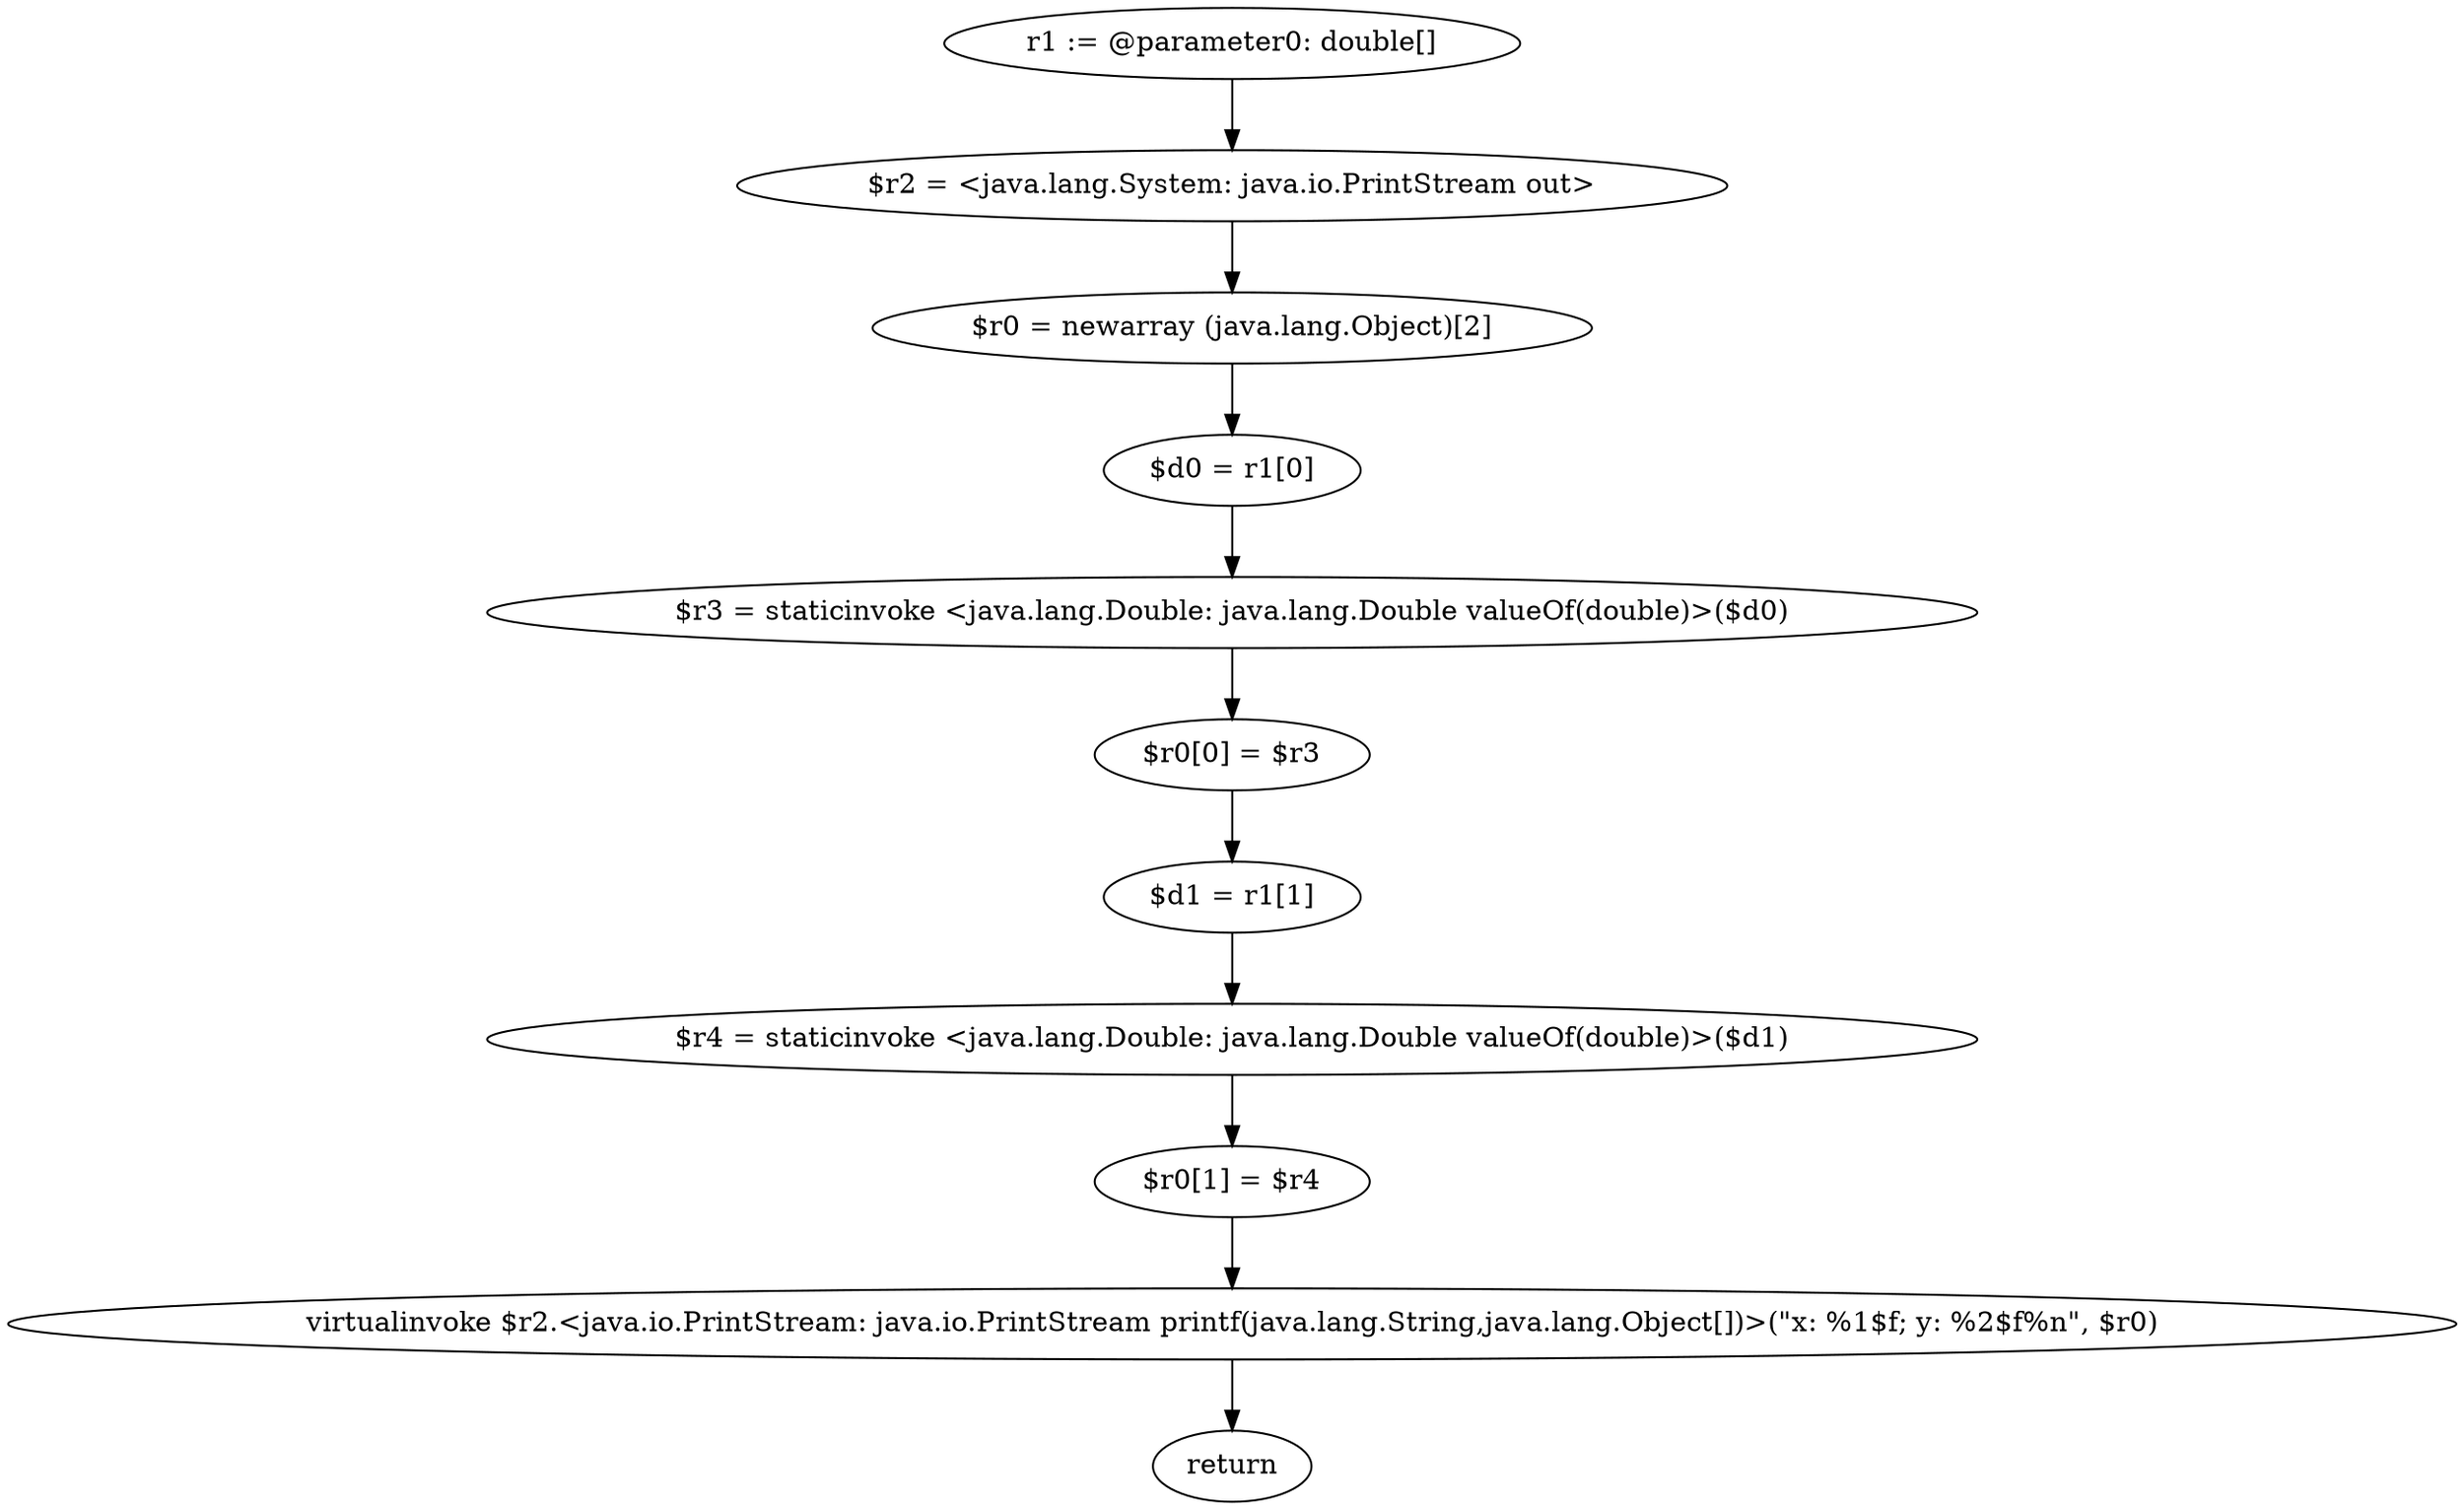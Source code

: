 digraph "unitGraph" {
    "r1 := @parameter0: double[]"
    "$r2 = <java.lang.System: java.io.PrintStream out>"
    "$r0 = newarray (java.lang.Object)[2]"
    "$d0 = r1[0]"
    "$r3 = staticinvoke <java.lang.Double: java.lang.Double valueOf(double)>($d0)"
    "$r0[0] = $r3"
    "$d1 = r1[1]"
    "$r4 = staticinvoke <java.lang.Double: java.lang.Double valueOf(double)>($d1)"
    "$r0[1] = $r4"
    "virtualinvoke $r2.<java.io.PrintStream: java.io.PrintStream printf(java.lang.String,java.lang.Object[])>(\"x: %1$f; y: %2$f%n\", $r0)"
    "return"
    "r1 := @parameter0: double[]"->"$r2 = <java.lang.System: java.io.PrintStream out>";
    "$r2 = <java.lang.System: java.io.PrintStream out>"->"$r0 = newarray (java.lang.Object)[2]";
    "$r0 = newarray (java.lang.Object)[2]"->"$d0 = r1[0]";
    "$d0 = r1[0]"->"$r3 = staticinvoke <java.lang.Double: java.lang.Double valueOf(double)>($d0)";
    "$r3 = staticinvoke <java.lang.Double: java.lang.Double valueOf(double)>($d0)"->"$r0[0] = $r3";
    "$r0[0] = $r3"->"$d1 = r1[1]";
    "$d1 = r1[1]"->"$r4 = staticinvoke <java.lang.Double: java.lang.Double valueOf(double)>($d1)";
    "$r4 = staticinvoke <java.lang.Double: java.lang.Double valueOf(double)>($d1)"->"$r0[1] = $r4";
    "$r0[1] = $r4"->"virtualinvoke $r2.<java.io.PrintStream: java.io.PrintStream printf(java.lang.String,java.lang.Object[])>(\"x: %1$f; y: %2$f%n\", $r0)";
    "virtualinvoke $r2.<java.io.PrintStream: java.io.PrintStream printf(java.lang.String,java.lang.Object[])>(\"x: %1$f; y: %2$f%n\", $r0)"->"return";
}
